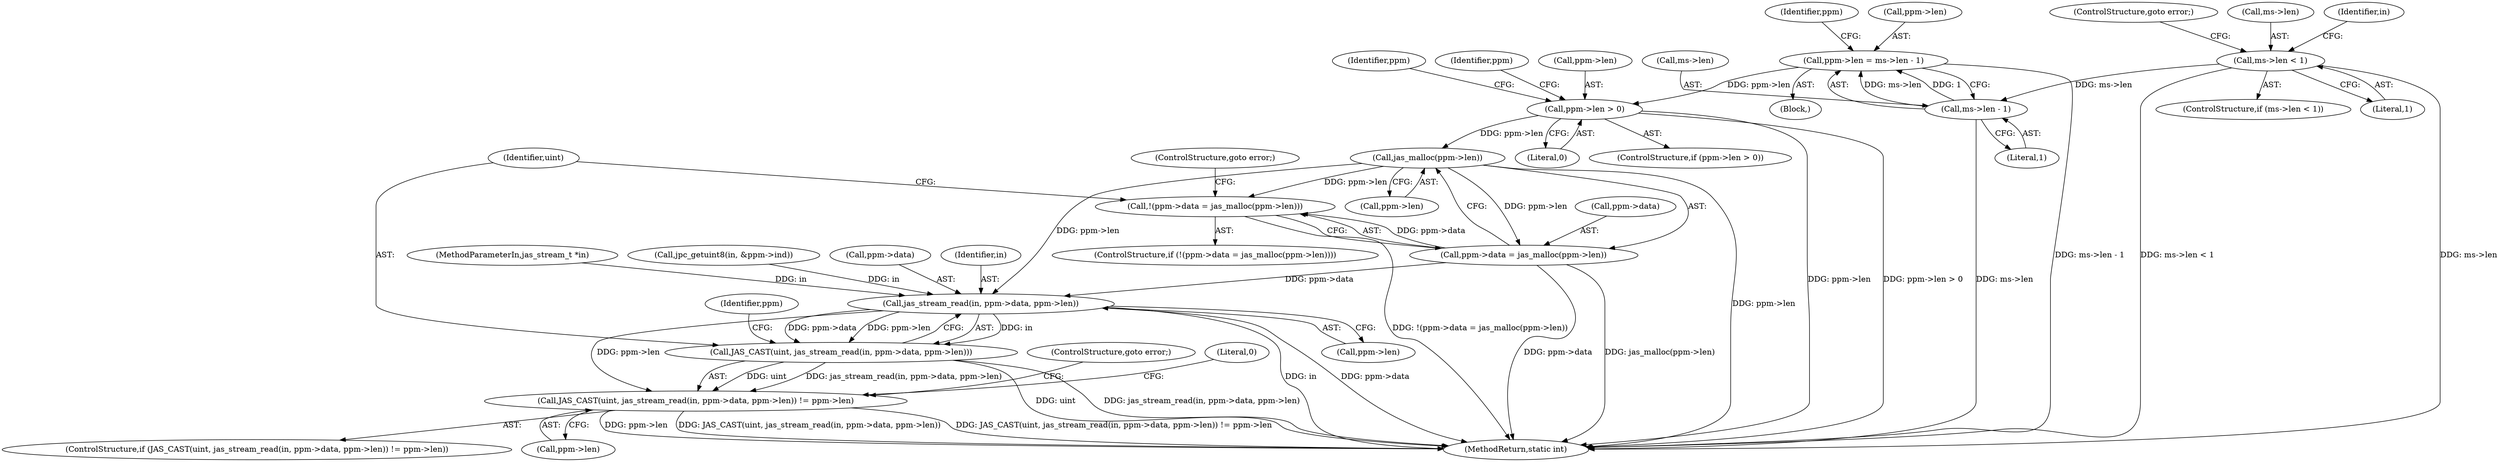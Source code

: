 digraph "1_jasper_d42b2388f7f8e0332c846675133acea151fc557a_35@API" {
"1000162" [label="(Call,jas_malloc(ppm->len))"];
"1000150" [label="(Call,ppm->len > 0)"];
"1000140" [label="(Call,ppm->len = ms->len - 1)"];
"1000144" [label="(Call,ms->len - 1)"];
"1000124" [label="(Call,ms->len < 1)"];
"1000157" [label="(Call,!(ppm->data = jas_malloc(ppm->len)))"];
"1000158" [label="(Call,ppm->data = jas_malloc(ppm->len))"];
"1000172" [label="(Call,jas_stream_read(in, ppm->data, ppm->len))"];
"1000170" [label="(Call,JAS_CAST(uint, jas_stream_read(in, ppm->data, ppm->len)))"];
"1000169" [label="(Call,JAS_CAST(uint, jas_stream_read(in, ppm->data, ppm->len)) != ppm->len)"];
"1000160" [label="(Identifier,ppm)"];
"1000157" [label="(Call,!(ppm->data = jas_malloc(ppm->len)))"];
"1000104" [label="(MethodParameterIn,jas_stream_t *in)"];
"1000150" [label="(Call,ppm->len > 0)"];
"1000128" [label="(Literal,1)"];
"1000158" [label="(Call,ppm->data = jas_malloc(ppm->len))"];
"1000163" [label="(Call,ppm->len)"];
"1000156" [label="(ControlStructure,if (!(ppm->data = jas_malloc(ppm->len))))"];
"1000162" [label="(Call,jas_malloc(ppm->len))"];
"1000132" [label="(Call,jpc_getuint8(in, &ppm->ind))"];
"1000130" [label="(ControlStructure,goto error;)"];
"1000177" [label="(Call,ppm->len)"];
"1000169" [label="(Call,JAS_CAST(uint, jas_stream_read(in, ppm->data, ppm->len)) != ppm->len)"];
"1000189" [label="(Identifier,ppm)"];
"1000148" [label="(Literal,1)"];
"1000125" [label="(Call,ms->len)"];
"1000170" [label="(Call,JAS_CAST(uint, jas_stream_read(in, ppm->data, ppm->len)))"];
"1000168" [label="(ControlStructure,if (JAS_CAST(uint, jas_stream_read(in, ppm->data, ppm->len)) != ppm->len))"];
"1000140" [label="(Call,ppm->len = ms->len - 1)"];
"1000200" [label="(MethodReturn,static int)"];
"1000154" [label="(Literal,0)"];
"1000181" [label="(Identifier,ppm)"];
"1000167" [label="(ControlStructure,goto error;)"];
"1000159" [label="(Call,ppm->data)"];
"1000174" [label="(Call,ppm->data)"];
"1000149" [label="(ControlStructure,if (ppm->len > 0))"];
"1000133" [label="(Identifier,in)"];
"1000184" [label="(ControlStructure,goto error;)"];
"1000172" [label="(Call,jas_stream_read(in, ppm->data, ppm->len))"];
"1000141" [label="(Call,ppm->len)"];
"1000173" [label="(Identifier,in)"];
"1000151" [label="(Call,ppm->len)"];
"1000145" [label="(Call,ms->len)"];
"1000180" [label="(Call,ppm->len)"];
"1000105" [label="(Block,)"];
"1000193" [label="(Literal,0)"];
"1000152" [label="(Identifier,ppm)"];
"1000144" [label="(Call,ms->len - 1)"];
"1000171" [label="(Identifier,uint)"];
"1000123" [label="(ControlStructure,if (ms->len < 1))"];
"1000124" [label="(Call,ms->len < 1)"];
"1000162" -> "1000158"  [label="AST: "];
"1000162" -> "1000163"  [label="CFG: "];
"1000163" -> "1000162"  [label="AST: "];
"1000158" -> "1000162"  [label="CFG: "];
"1000162" -> "1000200"  [label="DDG: ppm->len"];
"1000162" -> "1000157"  [label="DDG: ppm->len"];
"1000162" -> "1000158"  [label="DDG: ppm->len"];
"1000150" -> "1000162"  [label="DDG: ppm->len"];
"1000162" -> "1000172"  [label="DDG: ppm->len"];
"1000150" -> "1000149"  [label="AST: "];
"1000150" -> "1000154"  [label="CFG: "];
"1000151" -> "1000150"  [label="AST: "];
"1000154" -> "1000150"  [label="AST: "];
"1000160" -> "1000150"  [label="CFG: "];
"1000189" -> "1000150"  [label="CFG: "];
"1000150" -> "1000200"  [label="DDG: ppm->len"];
"1000150" -> "1000200"  [label="DDG: ppm->len > 0"];
"1000140" -> "1000150"  [label="DDG: ppm->len"];
"1000140" -> "1000105"  [label="AST: "];
"1000140" -> "1000144"  [label="CFG: "];
"1000141" -> "1000140"  [label="AST: "];
"1000144" -> "1000140"  [label="AST: "];
"1000152" -> "1000140"  [label="CFG: "];
"1000140" -> "1000200"  [label="DDG: ms->len - 1"];
"1000144" -> "1000140"  [label="DDG: ms->len"];
"1000144" -> "1000140"  [label="DDG: 1"];
"1000144" -> "1000148"  [label="CFG: "];
"1000145" -> "1000144"  [label="AST: "];
"1000148" -> "1000144"  [label="AST: "];
"1000144" -> "1000200"  [label="DDG: ms->len"];
"1000124" -> "1000144"  [label="DDG: ms->len"];
"1000124" -> "1000123"  [label="AST: "];
"1000124" -> "1000128"  [label="CFG: "];
"1000125" -> "1000124"  [label="AST: "];
"1000128" -> "1000124"  [label="AST: "];
"1000130" -> "1000124"  [label="CFG: "];
"1000133" -> "1000124"  [label="CFG: "];
"1000124" -> "1000200"  [label="DDG: ms->len"];
"1000124" -> "1000200"  [label="DDG: ms->len < 1"];
"1000157" -> "1000156"  [label="AST: "];
"1000157" -> "1000158"  [label="CFG: "];
"1000158" -> "1000157"  [label="AST: "];
"1000167" -> "1000157"  [label="CFG: "];
"1000171" -> "1000157"  [label="CFG: "];
"1000157" -> "1000200"  [label="DDG: !(ppm->data = jas_malloc(ppm->len))"];
"1000158" -> "1000157"  [label="DDG: ppm->data"];
"1000159" -> "1000158"  [label="AST: "];
"1000158" -> "1000200"  [label="DDG: ppm->data"];
"1000158" -> "1000200"  [label="DDG: jas_malloc(ppm->len)"];
"1000158" -> "1000172"  [label="DDG: ppm->data"];
"1000172" -> "1000170"  [label="AST: "];
"1000172" -> "1000177"  [label="CFG: "];
"1000173" -> "1000172"  [label="AST: "];
"1000174" -> "1000172"  [label="AST: "];
"1000177" -> "1000172"  [label="AST: "];
"1000170" -> "1000172"  [label="CFG: "];
"1000172" -> "1000200"  [label="DDG: in"];
"1000172" -> "1000200"  [label="DDG: ppm->data"];
"1000172" -> "1000170"  [label="DDG: in"];
"1000172" -> "1000170"  [label="DDG: ppm->data"];
"1000172" -> "1000170"  [label="DDG: ppm->len"];
"1000132" -> "1000172"  [label="DDG: in"];
"1000104" -> "1000172"  [label="DDG: in"];
"1000172" -> "1000169"  [label="DDG: ppm->len"];
"1000170" -> "1000169"  [label="AST: "];
"1000171" -> "1000170"  [label="AST: "];
"1000181" -> "1000170"  [label="CFG: "];
"1000170" -> "1000200"  [label="DDG: jas_stream_read(in, ppm->data, ppm->len)"];
"1000170" -> "1000200"  [label="DDG: uint"];
"1000170" -> "1000169"  [label="DDG: uint"];
"1000170" -> "1000169"  [label="DDG: jas_stream_read(in, ppm->data, ppm->len)"];
"1000169" -> "1000168"  [label="AST: "];
"1000169" -> "1000180"  [label="CFG: "];
"1000180" -> "1000169"  [label="AST: "];
"1000184" -> "1000169"  [label="CFG: "];
"1000193" -> "1000169"  [label="CFG: "];
"1000169" -> "1000200"  [label="DDG: JAS_CAST(uint, jas_stream_read(in, ppm->data, ppm->len)) != ppm->len"];
"1000169" -> "1000200"  [label="DDG: ppm->len"];
"1000169" -> "1000200"  [label="DDG: JAS_CAST(uint, jas_stream_read(in, ppm->data, ppm->len))"];
}
